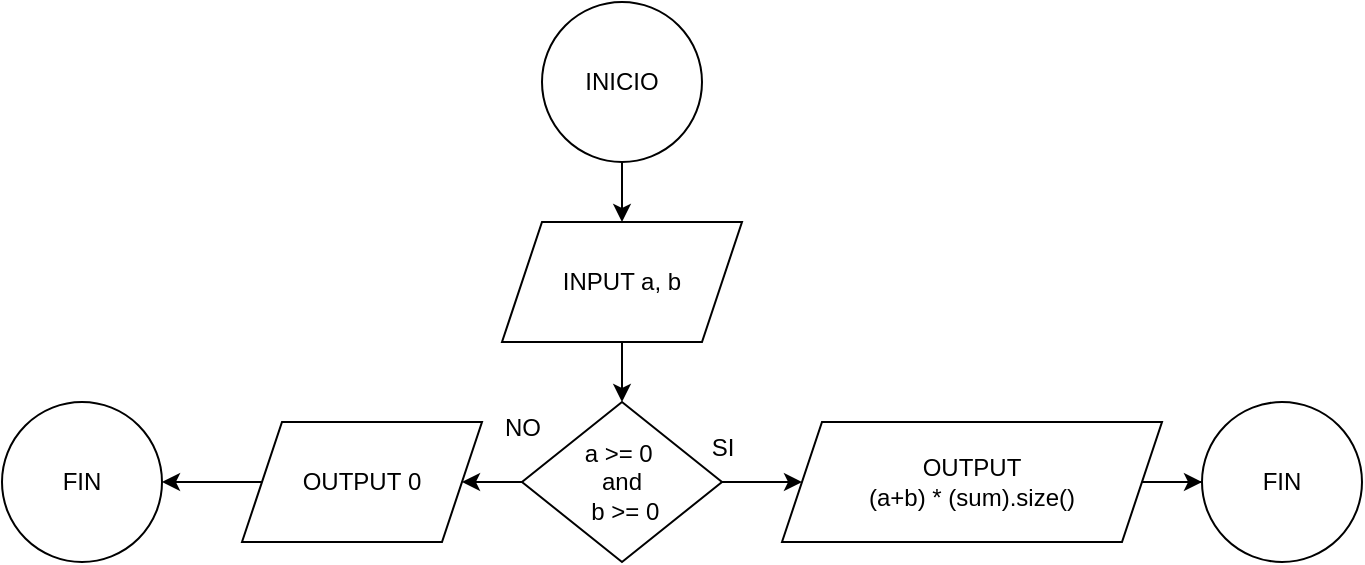 <mxfile version="24.3.1" type="google">
  <diagram name="Página-1" id="NJEOcrQRd7-7SdaGpwQN">
    <mxGraphModel grid="1" page="1" gridSize="10" guides="1" tooltips="1" connect="1" arrows="1" fold="1" pageScale="1" pageWidth="827" pageHeight="1169" math="0" shadow="0">
      <root>
        <mxCell id="0" />
        <mxCell id="1" parent="0" />
        <mxCell id="mqk_MX48jVxt1cxNcV9H-3" value="" style="edgeStyle=orthogonalEdgeStyle;rounded=0;orthogonalLoop=1;jettySize=auto;html=1;" edge="1" parent="1" source="mqk_MX48jVxt1cxNcV9H-1" target="mqk_MX48jVxt1cxNcV9H-2">
          <mxGeometry relative="1" as="geometry" />
        </mxCell>
        <mxCell id="mqk_MX48jVxt1cxNcV9H-1" value="INICIO" style="ellipse;whiteSpace=wrap;html=1;" vertex="1" parent="1">
          <mxGeometry x="310" width="80" height="80" as="geometry" />
        </mxCell>
        <mxCell id="mqk_MX48jVxt1cxNcV9H-5" value="" style="edgeStyle=orthogonalEdgeStyle;rounded=0;orthogonalLoop=1;jettySize=auto;html=1;" edge="1" parent="1" source="mqk_MX48jVxt1cxNcV9H-2" target="mqk_MX48jVxt1cxNcV9H-4">
          <mxGeometry relative="1" as="geometry" />
        </mxCell>
        <mxCell id="mqk_MX48jVxt1cxNcV9H-2" value="INPUT a, b" style="shape=parallelogram;perimeter=parallelogramPerimeter;whiteSpace=wrap;html=1;fixedSize=1;" vertex="1" parent="1">
          <mxGeometry x="290" y="110" width="120" height="60" as="geometry" />
        </mxCell>
        <mxCell id="mqk_MX48jVxt1cxNcV9H-8" value="" style="edgeStyle=orthogonalEdgeStyle;rounded=0;orthogonalLoop=1;jettySize=auto;html=1;" edge="1" parent="1" source="mqk_MX48jVxt1cxNcV9H-4" target="mqk_MX48jVxt1cxNcV9H-7">
          <mxGeometry relative="1" as="geometry" />
        </mxCell>
        <mxCell id="mqk_MX48jVxt1cxNcV9H-14" value="" style="edgeStyle=orthogonalEdgeStyle;rounded=0;orthogonalLoop=1;jettySize=auto;html=1;" edge="1" parent="1" source="mqk_MX48jVxt1cxNcV9H-4" target="mqk_MX48jVxt1cxNcV9H-13">
          <mxGeometry relative="1" as="geometry" />
        </mxCell>
        <mxCell id="mqk_MX48jVxt1cxNcV9H-4" value="a &amp;gt;= 0&amp;nbsp;&lt;div&gt;and&lt;/div&gt;&lt;div&gt;&amp;nbsp;b &amp;gt;= 0&lt;/div&gt;" style="rhombus;whiteSpace=wrap;html=1;" vertex="1" parent="1">
          <mxGeometry x="300" y="200" width="100" height="80" as="geometry" />
        </mxCell>
        <mxCell id="mqk_MX48jVxt1cxNcV9H-6" value="SI" style="text;html=1;align=center;verticalAlign=middle;resizable=0;points=[];autosize=1;strokeColor=none;fillColor=none;" vertex="1" parent="1">
          <mxGeometry x="385" y="208" width="30" height="30" as="geometry" />
        </mxCell>
        <mxCell id="mqk_MX48jVxt1cxNcV9H-10" value="" style="edgeStyle=orthogonalEdgeStyle;rounded=0;orthogonalLoop=1;jettySize=auto;html=1;" edge="1" parent="1" source="mqk_MX48jVxt1cxNcV9H-7" target="mqk_MX48jVxt1cxNcV9H-9">
          <mxGeometry relative="1" as="geometry" />
        </mxCell>
        <mxCell id="mqk_MX48jVxt1cxNcV9H-7" value="OUTPUT&lt;div&gt;(a+b) * (sum).size()&lt;/div&gt;" style="shape=parallelogram;perimeter=parallelogramPerimeter;whiteSpace=wrap;html=1;fixedSize=1;" vertex="1" parent="1">
          <mxGeometry x="430" y="210" width="190" height="60" as="geometry" />
        </mxCell>
        <mxCell id="mqk_MX48jVxt1cxNcV9H-9" value="FIN" style="ellipse;whiteSpace=wrap;html=1;" vertex="1" parent="1">
          <mxGeometry x="640" y="200" width="80" height="80" as="geometry" />
        </mxCell>
        <mxCell id="mqk_MX48jVxt1cxNcV9H-17" value="" style="edgeStyle=orthogonalEdgeStyle;rounded=0;orthogonalLoop=1;jettySize=auto;html=1;" edge="1" parent="1" source="mqk_MX48jVxt1cxNcV9H-13" target="mqk_MX48jVxt1cxNcV9H-16">
          <mxGeometry relative="1" as="geometry" />
        </mxCell>
        <mxCell id="mqk_MX48jVxt1cxNcV9H-13" value="OUTPUT&amp;nbsp;&lt;span style=&quot;background-color: initial;&quot;&gt;0&lt;/span&gt;" style="shape=parallelogram;perimeter=parallelogramPerimeter;whiteSpace=wrap;html=1;fixedSize=1;" vertex="1" parent="1">
          <mxGeometry x="160" y="210" width="120" height="60" as="geometry" />
        </mxCell>
        <mxCell id="mqk_MX48jVxt1cxNcV9H-15" value="NO" style="text;html=1;align=center;verticalAlign=middle;resizable=0;points=[];autosize=1;strokeColor=none;fillColor=none;" vertex="1" parent="1">
          <mxGeometry x="280" y="198" width="40" height="30" as="geometry" />
        </mxCell>
        <mxCell id="mqk_MX48jVxt1cxNcV9H-16" value="FIN" style="ellipse;whiteSpace=wrap;html=1;" vertex="1" parent="1">
          <mxGeometry x="40" y="200" width="80" height="80" as="geometry" />
        </mxCell>
      </root>
    </mxGraphModel>
  </diagram>
</mxfile>

